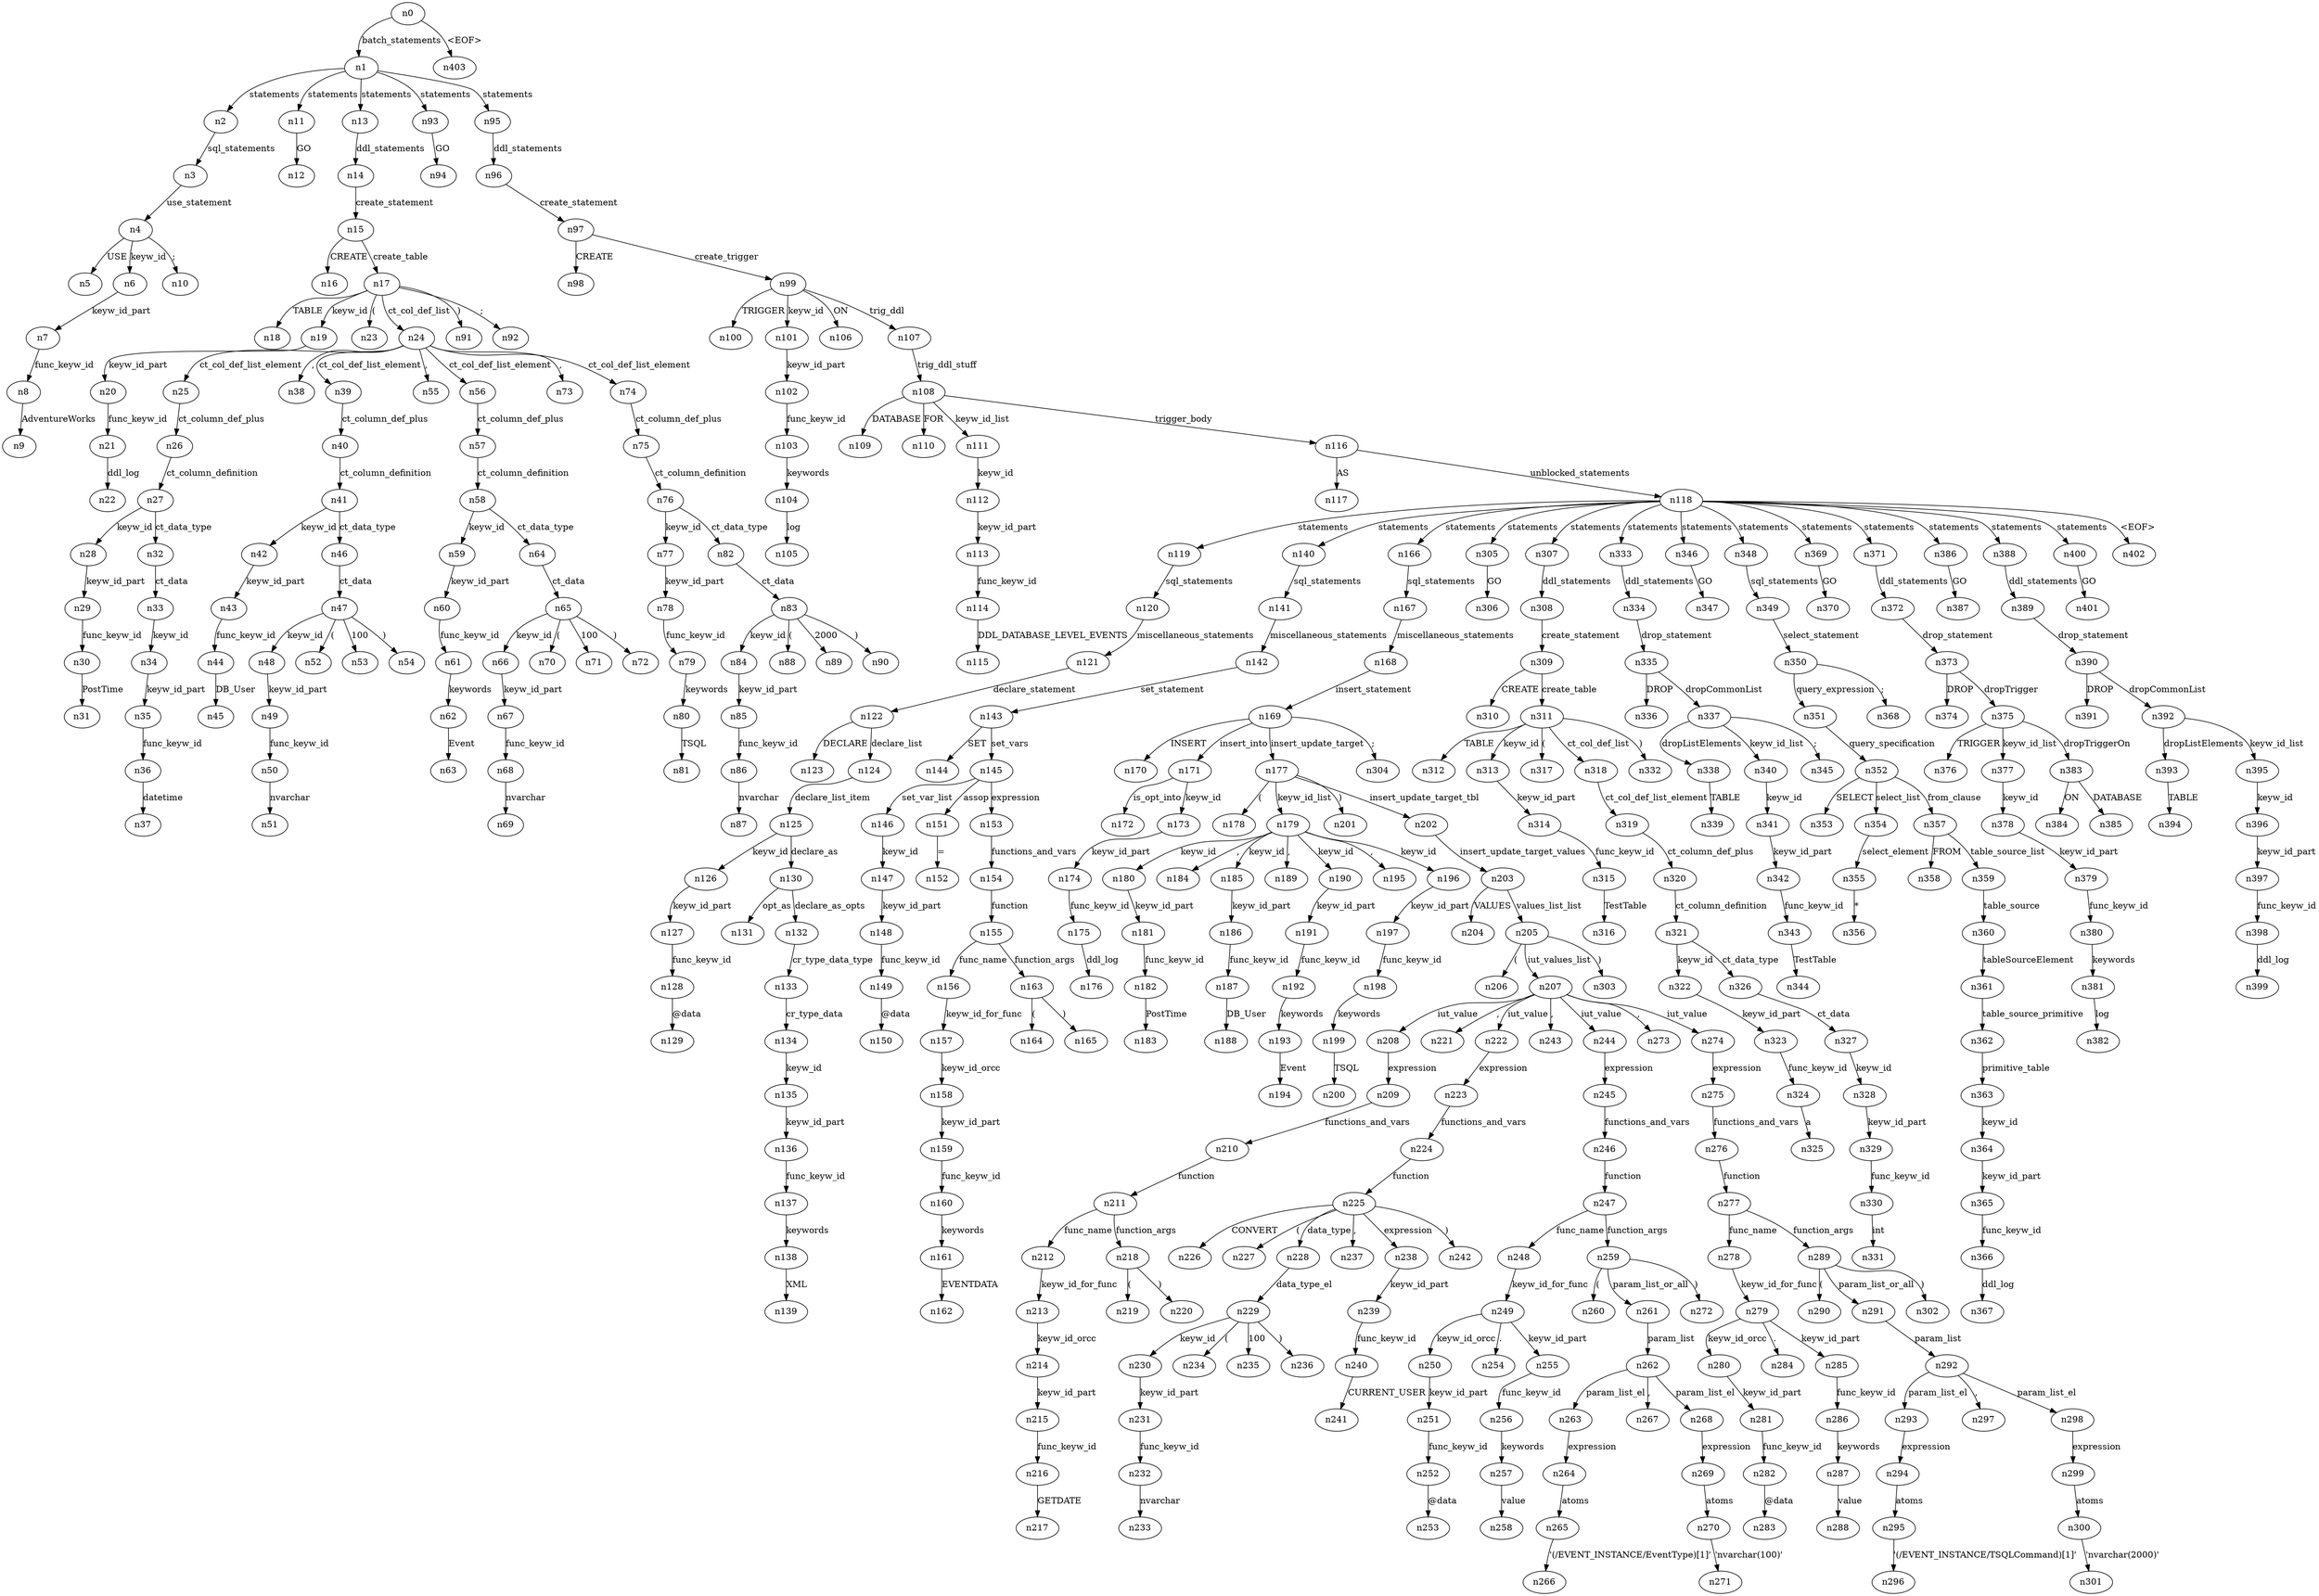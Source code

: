 digraph ParseTree {
  n0 -> n1 [label="batch_statements"];
  n1 -> n2 [label="statements"];
  n2 -> n3 [label="sql_statements"];
  n3 -> n4 [label="use_statement"];
  n4 -> n5 [label="USE"];
  n4 -> n6 [label="keyw_id"];
  n6 -> n7 [label="keyw_id_part"];
  n7 -> n8 [label="func_keyw_id"];
  n8 -> n9 [label="AdventureWorks"];
  n4 -> n10 [label=";"];
  n1 -> n11 [label="statements"];
  n11 -> n12 [label="GO"];
  n1 -> n13 [label="statements"];
  n13 -> n14 [label="ddl_statements"];
  n14 -> n15 [label="create_statement"];
  n15 -> n16 [label="CREATE"];
  n15 -> n17 [label="create_table"];
  n17 -> n18 [label="TABLE"];
  n17 -> n19 [label="keyw_id"];
  n19 -> n20 [label="keyw_id_part"];
  n20 -> n21 [label="func_keyw_id"];
  n21 -> n22 [label="ddl_log"];
  n17 -> n23 [label="("];
  n17 -> n24 [label="ct_col_def_list"];
  n24 -> n25 [label="ct_col_def_list_element"];
  n25 -> n26 [label="ct_column_def_plus"];
  n26 -> n27 [label="ct_column_definition"];
  n27 -> n28 [label="keyw_id"];
  n28 -> n29 [label="keyw_id_part"];
  n29 -> n30 [label="func_keyw_id"];
  n30 -> n31 [label="PostTime"];
  n27 -> n32 [label="ct_data_type"];
  n32 -> n33 [label="ct_data"];
  n33 -> n34 [label="keyw_id"];
  n34 -> n35 [label="keyw_id_part"];
  n35 -> n36 [label="func_keyw_id"];
  n36 -> n37 [label="datetime"];
  n24 -> n38 [label=","];
  n24 -> n39 [label="ct_col_def_list_element"];
  n39 -> n40 [label="ct_column_def_plus"];
  n40 -> n41 [label="ct_column_definition"];
  n41 -> n42 [label="keyw_id"];
  n42 -> n43 [label="keyw_id_part"];
  n43 -> n44 [label="func_keyw_id"];
  n44 -> n45 [label="DB_User"];
  n41 -> n46 [label="ct_data_type"];
  n46 -> n47 [label="ct_data"];
  n47 -> n48 [label="keyw_id"];
  n48 -> n49 [label="keyw_id_part"];
  n49 -> n50 [label="func_keyw_id"];
  n50 -> n51 [label="nvarchar"];
  n47 -> n52 [label="("];
  n47 -> n53 [label="100"];
  n47 -> n54 [label=")"];
  n24 -> n55 [label=","];
  n24 -> n56 [label="ct_col_def_list_element"];
  n56 -> n57 [label="ct_column_def_plus"];
  n57 -> n58 [label="ct_column_definition"];
  n58 -> n59 [label="keyw_id"];
  n59 -> n60 [label="keyw_id_part"];
  n60 -> n61 [label="func_keyw_id"];
  n61 -> n62 [label="keywords"];
  n62 -> n63 [label="Event"];
  n58 -> n64 [label="ct_data_type"];
  n64 -> n65 [label="ct_data"];
  n65 -> n66 [label="keyw_id"];
  n66 -> n67 [label="keyw_id_part"];
  n67 -> n68 [label="func_keyw_id"];
  n68 -> n69 [label="nvarchar"];
  n65 -> n70 [label="("];
  n65 -> n71 [label="100"];
  n65 -> n72 [label=")"];
  n24 -> n73 [label=","];
  n24 -> n74 [label="ct_col_def_list_element"];
  n74 -> n75 [label="ct_column_def_plus"];
  n75 -> n76 [label="ct_column_definition"];
  n76 -> n77 [label="keyw_id"];
  n77 -> n78 [label="keyw_id_part"];
  n78 -> n79 [label="func_keyw_id"];
  n79 -> n80 [label="keywords"];
  n80 -> n81 [label="TSQL"];
  n76 -> n82 [label="ct_data_type"];
  n82 -> n83 [label="ct_data"];
  n83 -> n84 [label="keyw_id"];
  n84 -> n85 [label="keyw_id_part"];
  n85 -> n86 [label="func_keyw_id"];
  n86 -> n87 [label="nvarchar"];
  n83 -> n88 [label="("];
  n83 -> n89 [label="2000"];
  n83 -> n90 [label=")"];
  n17 -> n91 [label=")"];
  n17 -> n92 [label=";"];
  n1 -> n93 [label="statements"];
  n93 -> n94 [label="GO"];
  n1 -> n95 [label="statements"];
  n95 -> n96 [label="ddl_statements"];
  n96 -> n97 [label="create_statement"];
  n97 -> n98 [label="CREATE"];
  n97 -> n99 [label="create_trigger"];
  n99 -> n100 [label="TRIGGER"];
  n99 -> n101 [label="keyw_id"];
  n101 -> n102 [label="keyw_id_part"];
  n102 -> n103 [label="func_keyw_id"];
  n103 -> n104 [label="keywords"];
  n104 -> n105 [label="log"];
  n99 -> n106 [label="ON"];
  n99 -> n107 [label="trig_ddl"];
  n107 -> n108 [label="trig_ddl_stuff"];
  n108 -> n109 [label="DATABASE"];
  n108 -> n110 [label="FOR"];
  n108 -> n111 [label="keyw_id_list"];
  n111 -> n112 [label="keyw_id"];
  n112 -> n113 [label="keyw_id_part"];
  n113 -> n114 [label="func_keyw_id"];
  n114 -> n115 [label="DDL_DATABASE_LEVEL_EVENTS"];
  n108 -> n116 [label="trigger_body"];
  n116 -> n117 [label="AS"];
  n116 -> n118 [label="unblocked_statements"];
  n118 -> n119 [label="statements"];
  n119 -> n120 [label="sql_statements"];
  n120 -> n121 [label="miscellaneous_statements"];
  n121 -> n122 [label="declare_statement"];
  n122 -> n123 [label="DECLARE"];
  n122 -> n124 [label="declare_list"];
  n124 -> n125 [label="declare_list_item"];
  n125 -> n126 [label="keyw_id"];
  n126 -> n127 [label="keyw_id_part"];
  n127 -> n128 [label="func_keyw_id"];
  n128 -> n129 [label="@data"];
  n125 -> n130 [label="declare_as"];
  n130 -> n131 [label="opt_as"];
  n130 -> n132 [label="declare_as_opts"];
  n132 -> n133 [label="cr_type_data_type"];
  n133 -> n134 [label="cr_type_data"];
  n134 -> n135 [label="keyw_id"];
  n135 -> n136 [label="keyw_id_part"];
  n136 -> n137 [label="func_keyw_id"];
  n137 -> n138 [label="keywords"];
  n138 -> n139 [label="XML"];
  n118 -> n140 [label="statements"];
  n140 -> n141 [label="sql_statements"];
  n141 -> n142 [label="miscellaneous_statements"];
  n142 -> n143 [label="set_statement"];
  n143 -> n144 [label="SET"];
  n143 -> n145 [label="set_vars"];
  n145 -> n146 [label="set_var_list"];
  n146 -> n147 [label="keyw_id"];
  n147 -> n148 [label="keyw_id_part"];
  n148 -> n149 [label="func_keyw_id"];
  n149 -> n150 [label="@data"];
  n145 -> n151 [label="assop"];
  n151 -> n152 [label="="];
  n145 -> n153 [label="expression"];
  n153 -> n154 [label="functions_and_vars"];
  n154 -> n155 [label="function"];
  n155 -> n156 [label="func_name"];
  n156 -> n157 [label="keyw_id_for_func"];
  n157 -> n158 [label="keyw_id_orcc"];
  n158 -> n159 [label="keyw_id_part"];
  n159 -> n160 [label="func_keyw_id"];
  n160 -> n161 [label="keywords"];
  n161 -> n162 [label="EVENTDATA"];
  n155 -> n163 [label="function_args"];
  n163 -> n164 [label="("];
  n163 -> n165 [label=")"];
  n118 -> n166 [label="statements"];
  n166 -> n167 [label="sql_statements"];
  n167 -> n168 [label="miscellaneous_statements"];
  n168 -> n169 [label="insert_statement"];
  n169 -> n170 [label="INSERT"];
  n169 -> n171 [label="insert_into"];
  n171 -> n172 [label="is_opt_into"];
  n171 -> n173 [label="keyw_id"];
  n173 -> n174 [label="keyw_id_part"];
  n174 -> n175 [label="func_keyw_id"];
  n175 -> n176 [label="ddl_log"];
  n169 -> n177 [label="insert_update_target"];
  n177 -> n178 [label="("];
  n177 -> n179 [label="keyw_id_list"];
  n179 -> n180 [label="keyw_id"];
  n180 -> n181 [label="keyw_id_part"];
  n181 -> n182 [label="func_keyw_id"];
  n182 -> n183 [label="PostTime"];
  n179 -> n184 [label=","];
  n179 -> n185 [label="keyw_id"];
  n185 -> n186 [label="keyw_id_part"];
  n186 -> n187 [label="func_keyw_id"];
  n187 -> n188 [label="DB_User"];
  n179 -> n189 [label=","];
  n179 -> n190 [label="keyw_id"];
  n190 -> n191 [label="keyw_id_part"];
  n191 -> n192 [label="func_keyw_id"];
  n192 -> n193 [label="keywords"];
  n193 -> n194 [label="Event"];
  n179 -> n195 [label=","];
  n179 -> n196 [label="keyw_id"];
  n196 -> n197 [label="keyw_id_part"];
  n197 -> n198 [label="func_keyw_id"];
  n198 -> n199 [label="keywords"];
  n199 -> n200 [label="TSQL"];
  n177 -> n201 [label=")"];
  n177 -> n202 [label="insert_update_target_tbl"];
  n202 -> n203 [label="insert_update_target_values"];
  n203 -> n204 [label="VALUES"];
  n203 -> n205 [label="values_list_list"];
  n205 -> n206 [label="("];
  n205 -> n207 [label="iut_values_list"];
  n207 -> n208 [label="iut_value"];
  n208 -> n209 [label="expression"];
  n209 -> n210 [label="functions_and_vars"];
  n210 -> n211 [label="function"];
  n211 -> n212 [label="func_name"];
  n212 -> n213 [label="keyw_id_for_func"];
  n213 -> n214 [label="keyw_id_orcc"];
  n214 -> n215 [label="keyw_id_part"];
  n215 -> n216 [label="func_keyw_id"];
  n216 -> n217 [label="GETDATE"];
  n211 -> n218 [label="function_args"];
  n218 -> n219 [label="("];
  n218 -> n220 [label=")"];
  n207 -> n221 [label=","];
  n207 -> n222 [label="iut_value"];
  n222 -> n223 [label="expression"];
  n223 -> n224 [label="functions_and_vars"];
  n224 -> n225 [label="function"];
  n225 -> n226 [label="CONVERT"];
  n225 -> n227 [label="("];
  n225 -> n228 [label="data_type"];
  n228 -> n229 [label="data_type_el"];
  n229 -> n230 [label="keyw_id"];
  n230 -> n231 [label="keyw_id_part"];
  n231 -> n232 [label="func_keyw_id"];
  n232 -> n233 [label="nvarchar"];
  n229 -> n234 [label="("];
  n229 -> n235 [label="100"];
  n229 -> n236 [label=")"];
  n225 -> n237 [label=","];
  n225 -> n238 [label="expression"];
  n238 -> n239 [label="keyw_id_part"];
  n239 -> n240 [label="func_keyw_id"];
  n240 -> n241 [label="CURRENT_USER"];
  n225 -> n242 [label=")"];
  n207 -> n243 [label=","];
  n207 -> n244 [label="iut_value"];
  n244 -> n245 [label="expression"];
  n245 -> n246 [label="functions_and_vars"];
  n246 -> n247 [label="function"];
  n247 -> n248 [label="func_name"];
  n248 -> n249 [label="keyw_id_for_func"];
  n249 -> n250 [label="keyw_id_orcc"];
  n250 -> n251 [label="keyw_id_part"];
  n251 -> n252 [label="func_keyw_id"];
  n252 -> n253 [label="@data"];
  n249 -> n254 [label="."];
  n249 -> n255 [label="keyw_id_part"];
  n255 -> n256 [label="func_keyw_id"];
  n256 -> n257 [label="keywords"];
  n257 -> n258 [label="value"];
  n247 -> n259 [label="function_args"];
  n259 -> n260 [label="("];
  n259 -> n261 [label="param_list_or_all"];
  n261 -> n262 [label="param_list"];
  n262 -> n263 [label="param_list_el"];
  n263 -> n264 [label="expression"];
  n264 -> n265 [label="atoms"];
  n265 -> n266 [label="'(/EVENT_INSTANCE/EventType)[1]'"];
  n262 -> n267 [label=","];
  n262 -> n268 [label="param_list_el"];
  n268 -> n269 [label="expression"];
  n269 -> n270 [label="atoms"];
  n270 -> n271 [label="'nvarchar(100)'"];
  n259 -> n272 [label=")"];
  n207 -> n273 [label=","];
  n207 -> n274 [label="iut_value"];
  n274 -> n275 [label="expression"];
  n275 -> n276 [label="functions_and_vars"];
  n276 -> n277 [label="function"];
  n277 -> n278 [label="func_name"];
  n278 -> n279 [label="keyw_id_for_func"];
  n279 -> n280 [label="keyw_id_orcc"];
  n280 -> n281 [label="keyw_id_part"];
  n281 -> n282 [label="func_keyw_id"];
  n282 -> n283 [label="@data"];
  n279 -> n284 [label="."];
  n279 -> n285 [label="keyw_id_part"];
  n285 -> n286 [label="func_keyw_id"];
  n286 -> n287 [label="keywords"];
  n287 -> n288 [label="value"];
  n277 -> n289 [label="function_args"];
  n289 -> n290 [label="("];
  n289 -> n291 [label="param_list_or_all"];
  n291 -> n292 [label="param_list"];
  n292 -> n293 [label="param_list_el"];
  n293 -> n294 [label="expression"];
  n294 -> n295 [label="atoms"];
  n295 -> n296 [label="'(/EVENT_INSTANCE/TSQLCommand)[1]'"];
  n292 -> n297 [label=","];
  n292 -> n298 [label="param_list_el"];
  n298 -> n299 [label="expression"];
  n299 -> n300 [label="atoms"];
  n300 -> n301 [label="'nvarchar(2000)'"];
  n289 -> n302 [label=")"];
  n205 -> n303 [label=")"];
  n169 -> n304 [label=";"];
  n118 -> n305 [label="statements"];
  n305 -> n306 [label="GO"];
  n118 -> n307 [label="statements"];
  n307 -> n308 [label="ddl_statements"];
  n308 -> n309 [label="create_statement"];
  n309 -> n310 [label="CREATE"];
  n309 -> n311 [label="create_table"];
  n311 -> n312 [label="TABLE"];
  n311 -> n313 [label="keyw_id"];
  n313 -> n314 [label="keyw_id_part"];
  n314 -> n315 [label="func_keyw_id"];
  n315 -> n316 [label="TestTable"];
  n311 -> n317 [label="("];
  n311 -> n318 [label="ct_col_def_list"];
  n318 -> n319 [label="ct_col_def_list_element"];
  n319 -> n320 [label="ct_column_def_plus"];
  n320 -> n321 [label="ct_column_definition"];
  n321 -> n322 [label="keyw_id"];
  n322 -> n323 [label="keyw_id_part"];
  n323 -> n324 [label="func_keyw_id"];
  n324 -> n325 [label="a"];
  n321 -> n326 [label="ct_data_type"];
  n326 -> n327 [label="ct_data"];
  n327 -> n328 [label="keyw_id"];
  n328 -> n329 [label="keyw_id_part"];
  n329 -> n330 [label="func_keyw_id"];
  n330 -> n331 [label="int"];
  n311 -> n332 [label=")"];
  n118 -> n333 [label="statements"];
  n333 -> n334 [label="ddl_statements"];
  n334 -> n335 [label="drop_statement"];
  n335 -> n336 [label="DROP"];
  n335 -> n337 [label="dropCommonList"];
  n337 -> n338 [label="dropListElements"];
  n338 -> n339 [label="TABLE"];
  n337 -> n340 [label="keyw_id_list"];
  n340 -> n341 [label="keyw_id"];
  n341 -> n342 [label="keyw_id_part"];
  n342 -> n343 [label="func_keyw_id"];
  n343 -> n344 [label="TestTable"];
  n337 -> n345 [label=";"];
  n118 -> n346 [label="statements"];
  n346 -> n347 [label="GO"];
  n118 -> n348 [label="statements"];
  n348 -> n349 [label="sql_statements"];
  n349 -> n350 [label="select_statement"];
  n350 -> n351 [label="query_expression"];
  n351 -> n352 [label="query_specification"];
  n352 -> n353 [label="SELECT"];
  n352 -> n354 [label="select_list"];
  n354 -> n355 [label="select_element"];
  n355 -> n356 [label="*"];
  n352 -> n357 [label="from_clause"];
  n357 -> n358 [label="FROM"];
  n357 -> n359 [label="table_source_list"];
  n359 -> n360 [label="table_source"];
  n360 -> n361 [label="tableSourceElement"];
  n361 -> n362 [label="table_source_primitive"];
  n362 -> n363 [label="primitive_table"];
  n363 -> n364 [label="keyw_id"];
  n364 -> n365 [label="keyw_id_part"];
  n365 -> n366 [label="func_keyw_id"];
  n366 -> n367 [label="ddl_log"];
  n350 -> n368 [label=";"];
  n118 -> n369 [label="statements"];
  n369 -> n370 [label="GO"];
  n118 -> n371 [label="statements"];
  n371 -> n372 [label="ddl_statements"];
  n372 -> n373 [label="drop_statement"];
  n373 -> n374 [label="DROP"];
  n373 -> n375 [label="dropTrigger"];
  n375 -> n376 [label="TRIGGER"];
  n375 -> n377 [label="keyw_id_list"];
  n377 -> n378 [label="keyw_id"];
  n378 -> n379 [label="keyw_id_part"];
  n379 -> n380 [label="func_keyw_id"];
  n380 -> n381 [label="keywords"];
  n381 -> n382 [label="log"];
  n375 -> n383 [label="dropTriggerOn"];
  n383 -> n384 [label="ON"];
  n383 -> n385 [label="DATABASE"];
  n118 -> n386 [label="statements"];
  n386 -> n387 [label="GO"];
  n118 -> n388 [label="statements"];
  n388 -> n389 [label="ddl_statements"];
  n389 -> n390 [label="drop_statement"];
  n390 -> n391 [label="DROP"];
  n390 -> n392 [label="dropCommonList"];
  n392 -> n393 [label="dropListElements"];
  n393 -> n394 [label="TABLE"];
  n392 -> n395 [label="keyw_id_list"];
  n395 -> n396 [label="keyw_id"];
  n396 -> n397 [label="keyw_id_part"];
  n397 -> n398 [label="func_keyw_id"];
  n398 -> n399 [label="ddl_log"];
  n118 -> n400 [label="statements"];
  n400 -> n401 [label="GO"];
  n118 -> n402 [label="<EOF>"];
  n0 -> n403 [label="<EOF>"];
}
